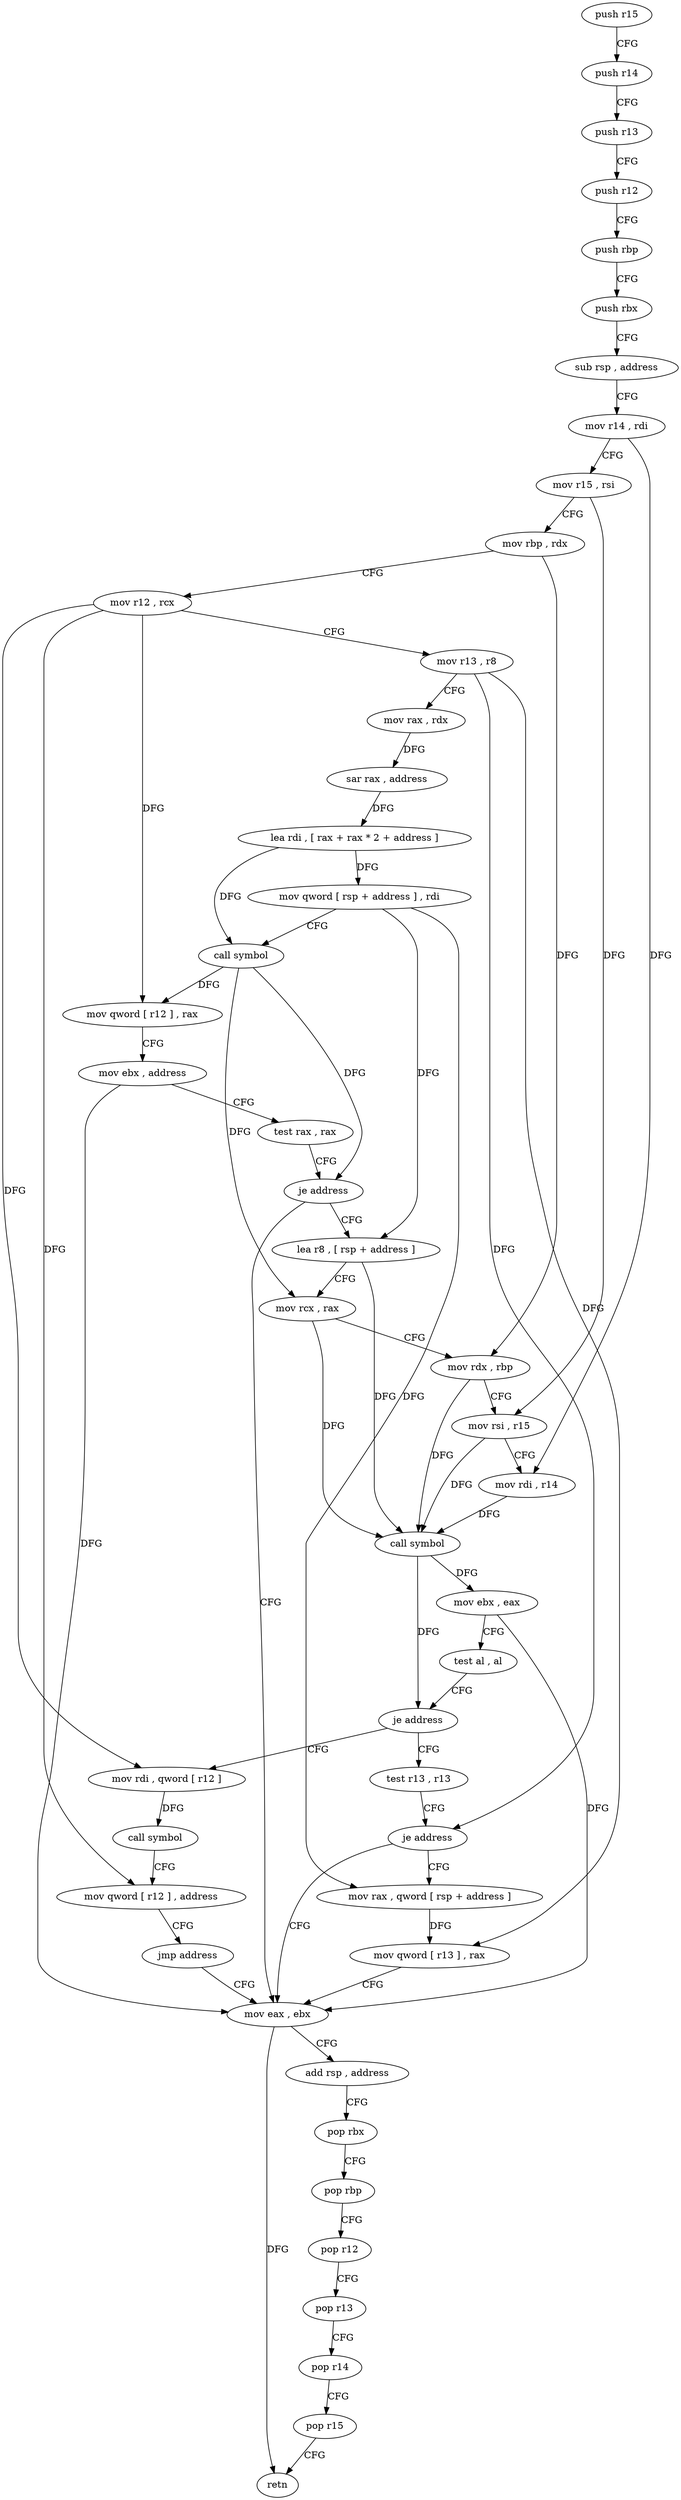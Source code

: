 digraph "func" {
"161550" [label = "push r15" ]
"161552" [label = "push r14" ]
"161554" [label = "push r13" ]
"161556" [label = "push r12" ]
"161558" [label = "push rbp" ]
"161559" [label = "push rbx" ]
"161560" [label = "sub rsp , address" ]
"161564" [label = "mov r14 , rdi" ]
"161567" [label = "mov r15 , rsi" ]
"161570" [label = "mov rbp , rdx" ]
"161573" [label = "mov r12 , rcx" ]
"161576" [label = "mov r13 , r8" ]
"161579" [label = "mov rax , rdx" ]
"161582" [label = "sar rax , address" ]
"161586" [label = "lea rdi , [ rax + rax * 2 + address ]" ]
"161591" [label = "mov qword [ rsp + address ] , rdi" ]
"161596" [label = "call symbol" ]
"161601" [label = "mov qword [ r12 ] , rax" ]
"161605" [label = "mov ebx , address" ]
"161610" [label = "test rax , rax" ]
"161613" [label = "je address" ]
"161657" [label = "mov eax , ebx" ]
"161615" [label = "lea r8 , [ rsp + address ]" ]
"161659" [label = "add rsp , address" ]
"161663" [label = "pop rbx" ]
"161664" [label = "pop rbp" ]
"161665" [label = "pop r12" ]
"161667" [label = "pop r13" ]
"161669" [label = "pop r14" ]
"161671" [label = "pop r15" ]
"161673" [label = "retn" ]
"161620" [label = "mov rcx , rax" ]
"161623" [label = "mov rdx , rbp" ]
"161626" [label = "mov rsi , r15" ]
"161629" [label = "mov rdi , r14" ]
"161632" [label = "call symbol" ]
"161637" [label = "mov ebx , eax" ]
"161639" [label = "test al , al" ]
"161641" [label = "je address" ]
"161674" [label = "mov rdi , qword [ r12 ]" ]
"161643" [label = "test r13 , r13" ]
"161678" [label = "call symbol" ]
"161683" [label = "mov qword [ r12 ] , address" ]
"161691" [label = "jmp address" ]
"161646" [label = "je address" ]
"161648" [label = "mov rax , qword [ rsp + address ]" ]
"161653" [label = "mov qword [ r13 ] , rax" ]
"161550" -> "161552" [ label = "CFG" ]
"161552" -> "161554" [ label = "CFG" ]
"161554" -> "161556" [ label = "CFG" ]
"161556" -> "161558" [ label = "CFG" ]
"161558" -> "161559" [ label = "CFG" ]
"161559" -> "161560" [ label = "CFG" ]
"161560" -> "161564" [ label = "CFG" ]
"161564" -> "161567" [ label = "CFG" ]
"161564" -> "161629" [ label = "DFG" ]
"161567" -> "161570" [ label = "CFG" ]
"161567" -> "161626" [ label = "DFG" ]
"161570" -> "161573" [ label = "CFG" ]
"161570" -> "161623" [ label = "DFG" ]
"161573" -> "161576" [ label = "CFG" ]
"161573" -> "161601" [ label = "DFG" ]
"161573" -> "161674" [ label = "DFG" ]
"161573" -> "161683" [ label = "DFG" ]
"161576" -> "161579" [ label = "CFG" ]
"161576" -> "161646" [ label = "DFG" ]
"161576" -> "161653" [ label = "DFG" ]
"161579" -> "161582" [ label = "DFG" ]
"161582" -> "161586" [ label = "DFG" ]
"161586" -> "161591" [ label = "DFG" ]
"161586" -> "161596" [ label = "DFG" ]
"161591" -> "161596" [ label = "CFG" ]
"161591" -> "161648" [ label = "DFG" ]
"161591" -> "161615" [ label = "DFG" ]
"161596" -> "161601" [ label = "DFG" ]
"161596" -> "161613" [ label = "DFG" ]
"161596" -> "161620" [ label = "DFG" ]
"161601" -> "161605" [ label = "CFG" ]
"161605" -> "161610" [ label = "CFG" ]
"161605" -> "161657" [ label = "DFG" ]
"161610" -> "161613" [ label = "CFG" ]
"161613" -> "161657" [ label = "CFG" ]
"161613" -> "161615" [ label = "CFG" ]
"161657" -> "161659" [ label = "CFG" ]
"161657" -> "161673" [ label = "DFG" ]
"161615" -> "161620" [ label = "CFG" ]
"161615" -> "161632" [ label = "DFG" ]
"161659" -> "161663" [ label = "CFG" ]
"161663" -> "161664" [ label = "CFG" ]
"161664" -> "161665" [ label = "CFG" ]
"161665" -> "161667" [ label = "CFG" ]
"161667" -> "161669" [ label = "CFG" ]
"161669" -> "161671" [ label = "CFG" ]
"161671" -> "161673" [ label = "CFG" ]
"161620" -> "161623" [ label = "CFG" ]
"161620" -> "161632" [ label = "DFG" ]
"161623" -> "161626" [ label = "CFG" ]
"161623" -> "161632" [ label = "DFG" ]
"161626" -> "161629" [ label = "CFG" ]
"161626" -> "161632" [ label = "DFG" ]
"161629" -> "161632" [ label = "DFG" ]
"161632" -> "161637" [ label = "DFG" ]
"161632" -> "161641" [ label = "DFG" ]
"161637" -> "161639" [ label = "CFG" ]
"161637" -> "161657" [ label = "DFG" ]
"161639" -> "161641" [ label = "CFG" ]
"161641" -> "161674" [ label = "CFG" ]
"161641" -> "161643" [ label = "CFG" ]
"161674" -> "161678" [ label = "DFG" ]
"161643" -> "161646" [ label = "CFG" ]
"161678" -> "161683" [ label = "CFG" ]
"161683" -> "161691" [ label = "CFG" ]
"161691" -> "161657" [ label = "CFG" ]
"161646" -> "161657" [ label = "CFG" ]
"161646" -> "161648" [ label = "CFG" ]
"161648" -> "161653" [ label = "DFG" ]
"161653" -> "161657" [ label = "CFG" ]
}
